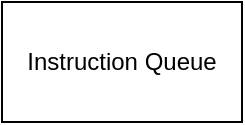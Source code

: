 <mxfile version="20.5.1" type="github">
  <diagram id="WNi25EXj1RhL6bA8Pkoa" name="第 1 页">
    <mxGraphModel dx="1038" dy="617" grid="1" gridSize="10" guides="1" tooltips="1" connect="1" arrows="1" fold="1" page="1" pageScale="1" pageWidth="827" pageHeight="1169" math="0" shadow="0">
      <root>
        <mxCell id="0" />
        <mxCell id="1" parent="0" />
        <mxCell id="-VqE1Nh1pqPo9XTz8pXW-1" value="Instruction Queue" style="rounded=0;whiteSpace=wrap;html=1;" parent="1" vertex="1">
          <mxGeometry x="140" y="110" width="120" height="60" as="geometry" />
        </mxCell>
      </root>
    </mxGraphModel>
  </diagram>
</mxfile>
